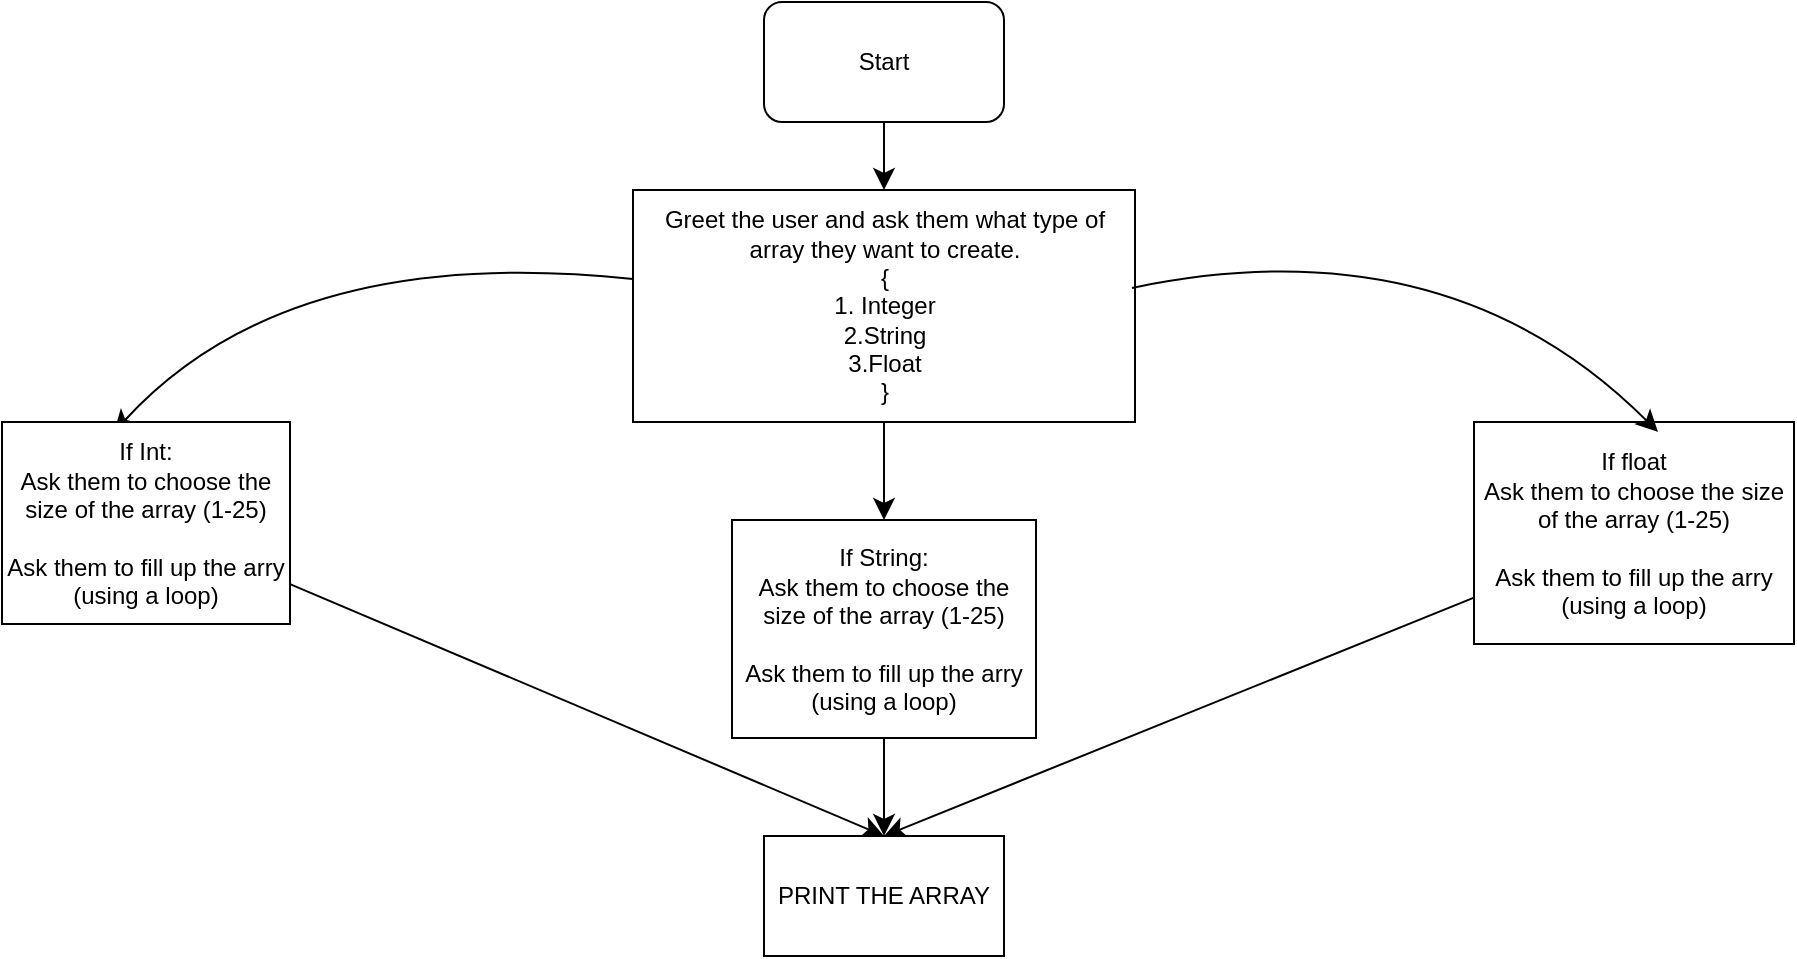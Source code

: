 <mxfile version="24.9.1">
  <diagram name="Page-1" id="4xOChYEYhZE_vkTnkbMG">
    <mxGraphModel dx="1114" dy="788" grid="0" gridSize="10" guides="1" tooltips="1" connect="1" arrows="1" fold="1" page="0" pageScale="1" pageWidth="850" pageHeight="1100" math="0" shadow="0">
      <root>
        <mxCell id="0" />
        <mxCell id="1" parent="0" />
        <mxCell id="0iS0MHd1jBN1HxCbtgRZ-3" value="" style="edgeStyle=none;curved=1;rounded=0;orthogonalLoop=1;jettySize=auto;html=1;fontSize=12;startSize=8;endSize=8;" parent="1" source="0iS0MHd1jBN1HxCbtgRZ-1" target="0iS0MHd1jBN1HxCbtgRZ-2" edge="1">
          <mxGeometry relative="1" as="geometry" />
        </mxCell>
        <mxCell id="0iS0MHd1jBN1HxCbtgRZ-1" value="Start" style="rounded=1;whiteSpace=wrap;html=1;" parent="1" vertex="1">
          <mxGeometry width="120" height="60" as="geometry" />
        </mxCell>
        <mxCell id="0iS0MHd1jBN1HxCbtgRZ-7" style="edgeStyle=none;curved=1;rounded=0;orthogonalLoop=1;jettySize=auto;html=1;fontSize=12;startSize=8;endSize=8;entryX=0.389;entryY=0.05;entryDx=0;entryDy=0;entryPerimeter=0;" parent="1" source="0iS0MHd1jBN1HxCbtgRZ-2" target="0iS0MHd1jBN1HxCbtgRZ-4" edge="1">
          <mxGeometry relative="1" as="geometry">
            <mxPoint x="60" y="265" as="targetPoint" />
            <Array as="points">
              <mxPoint x="-238" y="120" />
            </Array>
          </mxGeometry>
        </mxCell>
        <mxCell id="0iS0MHd1jBN1HxCbtgRZ-10" value="" style="edgeStyle=none;curved=1;rounded=0;orthogonalLoop=1;jettySize=auto;html=1;fontSize=12;startSize=8;endSize=8;" parent="1" source="0iS0MHd1jBN1HxCbtgRZ-2" target="0iS0MHd1jBN1HxCbtgRZ-5" edge="1">
          <mxGeometry relative="1" as="geometry" />
        </mxCell>
        <mxCell id="0iS0MHd1jBN1HxCbtgRZ-2" value="Greet the user and ask them what type of array they want to create.&lt;div&gt;{&lt;/div&gt;&lt;div&gt;1. Integer&lt;/div&gt;&lt;div&gt;2.String&lt;/div&gt;&lt;div&gt;3.Float&lt;/div&gt;&lt;div&gt;}&lt;/div&gt;" style="rounded=0;whiteSpace=wrap;html=1;" parent="1" vertex="1">
          <mxGeometry x="-65.5" y="94" width="251" height="116" as="geometry" />
        </mxCell>
        <mxCell id="0iS0MHd1jBN1HxCbtgRZ-12" style="edgeStyle=none;curved=1;rounded=0;orthogonalLoop=1;jettySize=auto;html=1;entryX=0.5;entryY=0;entryDx=0;entryDy=0;fontSize=12;startSize=8;endSize=8;" parent="1" source="0iS0MHd1jBN1HxCbtgRZ-4" target="0iS0MHd1jBN1HxCbtgRZ-11" edge="1">
          <mxGeometry relative="1" as="geometry" />
        </mxCell>
        <mxCell id="0iS0MHd1jBN1HxCbtgRZ-4" value="&lt;div&gt;If Int:&lt;/div&gt;Ask them to choose the size of the array (1-25)&lt;div&gt;&lt;br&gt;&lt;/div&gt;&lt;div&gt;Ask them to fill up the arry (using a loop)&lt;/div&gt;" style="rounded=0;whiteSpace=wrap;html=1;" parent="1" vertex="1">
          <mxGeometry x="-381" y="210" width="144" height="101" as="geometry" />
        </mxCell>
        <mxCell id="0iS0MHd1jBN1HxCbtgRZ-13" value="" style="edgeStyle=none;curved=1;rounded=0;orthogonalLoop=1;jettySize=auto;html=1;fontSize=12;startSize=8;endSize=8;" parent="1" source="0iS0MHd1jBN1HxCbtgRZ-5" target="0iS0MHd1jBN1HxCbtgRZ-11" edge="1">
          <mxGeometry relative="1" as="geometry" />
        </mxCell>
        <mxCell id="0iS0MHd1jBN1HxCbtgRZ-5" value="&lt;div&gt;If String:&lt;/div&gt;Ask them to choose the size of the array (1-25)&lt;div&gt;&lt;br&gt;&lt;/div&gt;&lt;div&gt;Ask them to fill up the arry (using a loop)&lt;/div&gt;" style="rounded=0;whiteSpace=wrap;html=1;" parent="1" vertex="1">
          <mxGeometry x="-16" y="259" width="152" height="109" as="geometry" />
        </mxCell>
        <mxCell id="0iS0MHd1jBN1HxCbtgRZ-14" style="edgeStyle=none;curved=1;rounded=0;orthogonalLoop=1;jettySize=auto;html=1;entryX=0.5;entryY=0;entryDx=0;entryDy=0;fontSize=12;startSize=8;endSize=8;" parent="1" source="0iS0MHd1jBN1HxCbtgRZ-6" target="0iS0MHd1jBN1HxCbtgRZ-11" edge="1">
          <mxGeometry relative="1" as="geometry" />
        </mxCell>
        <mxCell id="0iS0MHd1jBN1HxCbtgRZ-6" value="&lt;div&gt;If float&lt;/div&gt;Ask them to choose the size of the array (1-25)&lt;div&gt;&lt;br&gt;&lt;/div&gt;&lt;div&gt;Ask them to fill up the arry (using a loop)&lt;/div&gt;" style="rounded=0;whiteSpace=wrap;html=1;" parent="1" vertex="1">
          <mxGeometry x="355" y="210" width="160" height="111" as="geometry" />
        </mxCell>
        <mxCell id="0iS0MHd1jBN1HxCbtgRZ-9" style="edgeStyle=none;curved=1;rounded=0;orthogonalLoop=1;jettySize=auto;html=1;exitX=0.994;exitY=0.422;exitDx=0;exitDy=0;entryX=0.575;entryY=0.045;entryDx=0;entryDy=0;entryPerimeter=0;fontSize=12;startSize=8;endSize=8;exitPerimeter=0;" parent="1" source="0iS0MHd1jBN1HxCbtgRZ-2" target="0iS0MHd1jBN1HxCbtgRZ-6" edge="1">
          <mxGeometry relative="1" as="geometry">
            <Array as="points">
              <mxPoint x="342" y="110" />
            </Array>
          </mxGeometry>
        </mxCell>
        <mxCell id="0iS0MHd1jBN1HxCbtgRZ-11" value="PRINT THE ARRAY" style="rounded=0;whiteSpace=wrap;html=1;" parent="1" vertex="1">
          <mxGeometry y="417" width="120" height="60" as="geometry" />
        </mxCell>
      </root>
    </mxGraphModel>
  </diagram>
</mxfile>
